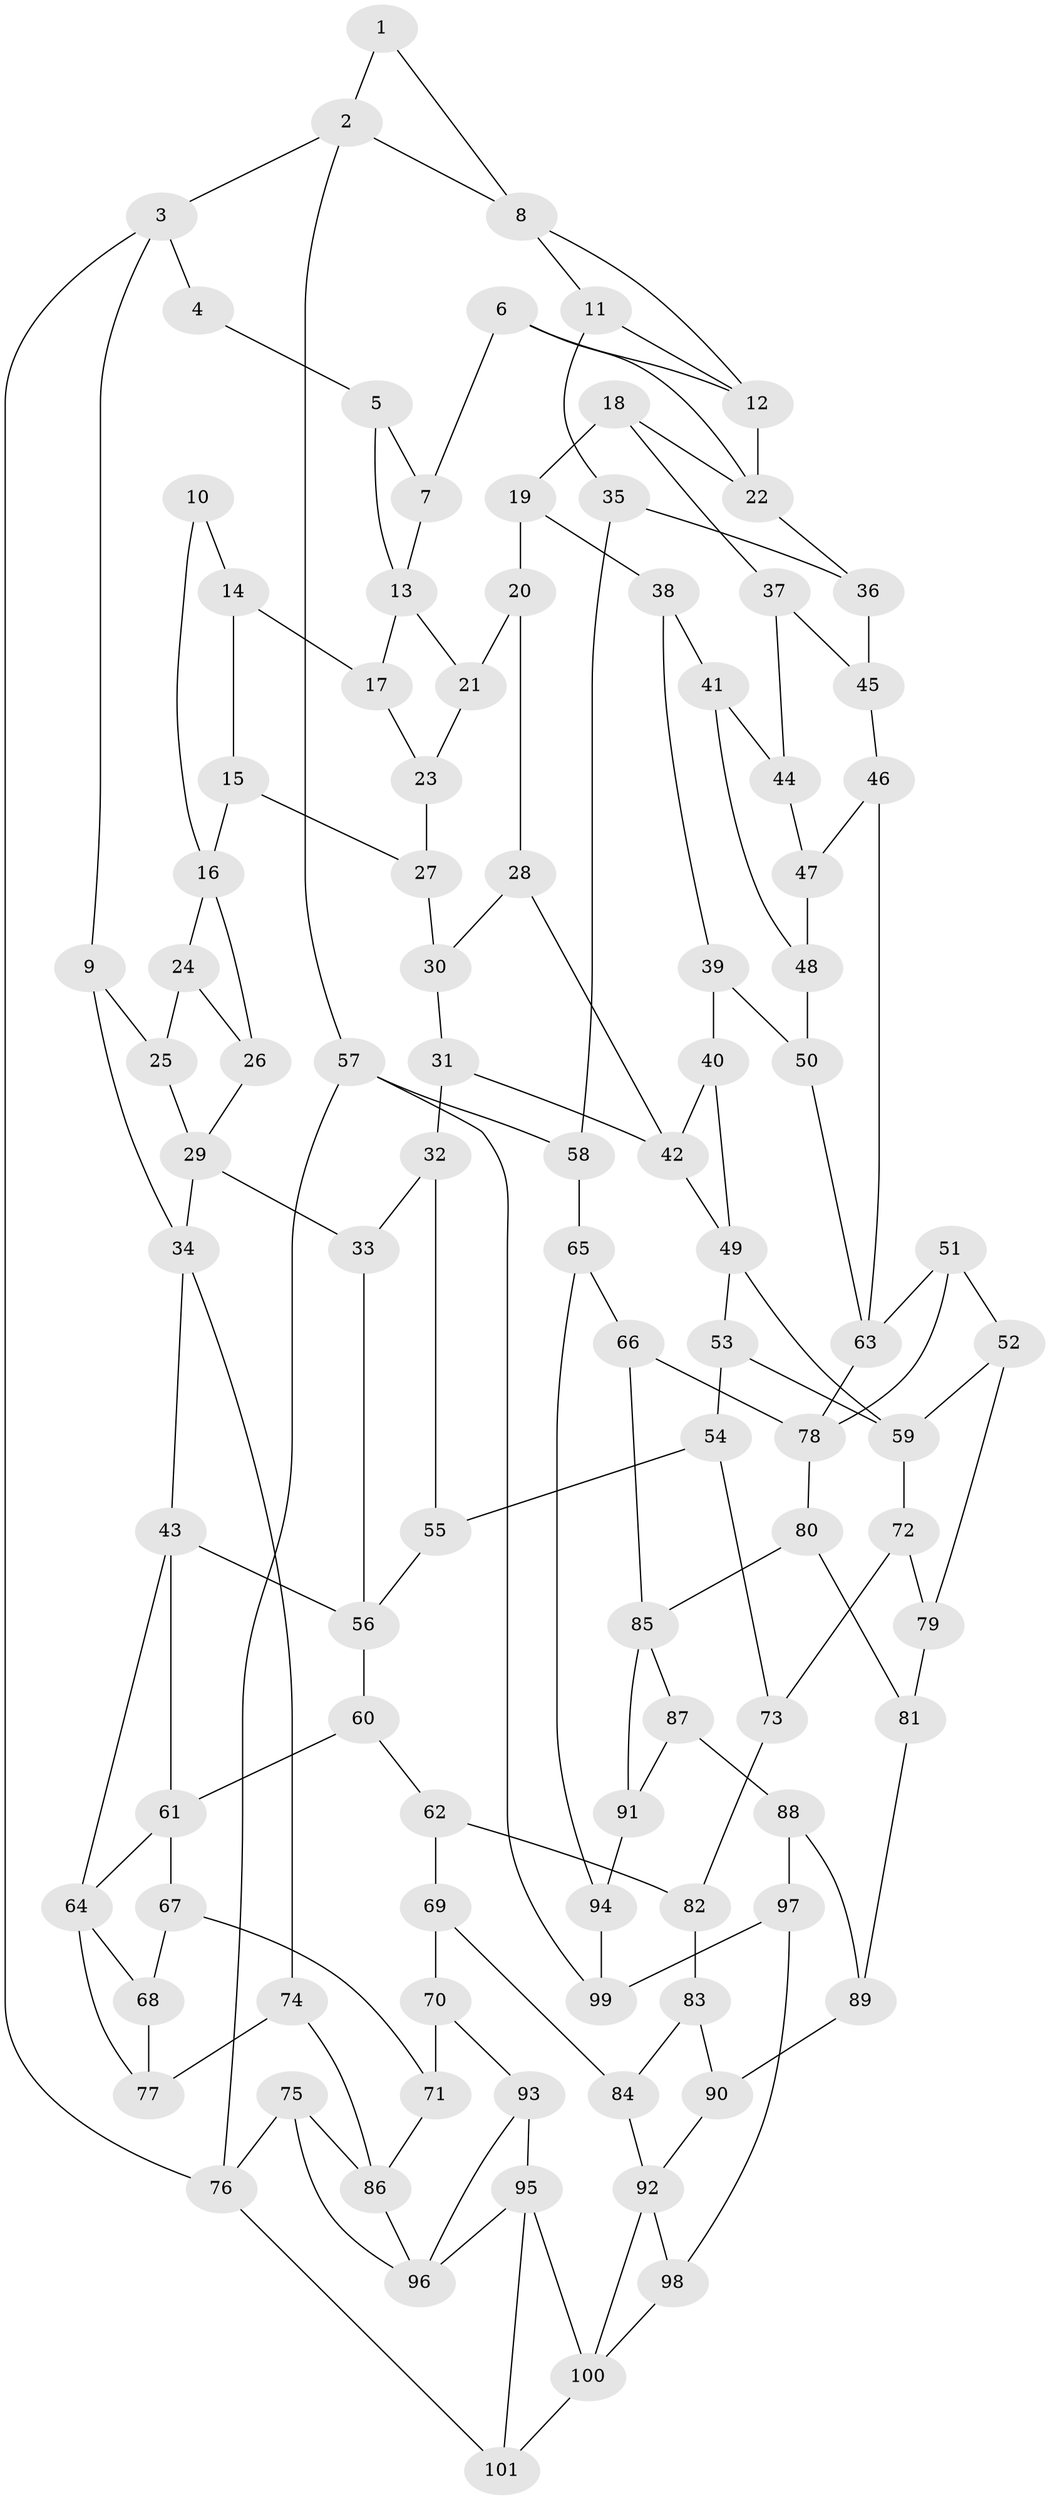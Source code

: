 // original degree distribution, {3: 0.020833333333333332, 6: 0.25, 5: 0.4791666666666667, 4: 0.25}
// Generated by graph-tools (version 1.1) at 2025/38/03/04/25 23:38:28]
// undirected, 101 vertices, 163 edges
graph export_dot {
  node [color=gray90,style=filled];
  1;
  2;
  3;
  4;
  5;
  6;
  7;
  8;
  9;
  10;
  11;
  12;
  13;
  14;
  15;
  16;
  17;
  18;
  19;
  20;
  21;
  22;
  23;
  24;
  25;
  26;
  27;
  28;
  29;
  30;
  31;
  32;
  33;
  34;
  35;
  36;
  37;
  38;
  39;
  40;
  41;
  42;
  43;
  44;
  45;
  46;
  47;
  48;
  49;
  50;
  51;
  52;
  53;
  54;
  55;
  56;
  57;
  58;
  59;
  60;
  61;
  62;
  63;
  64;
  65;
  66;
  67;
  68;
  69;
  70;
  71;
  72;
  73;
  74;
  75;
  76;
  77;
  78;
  79;
  80;
  81;
  82;
  83;
  84;
  85;
  86;
  87;
  88;
  89;
  90;
  91;
  92;
  93;
  94;
  95;
  96;
  97;
  98;
  99;
  100;
  101;
  1 -- 2 [weight=1.0];
  1 -- 8 [weight=1.0];
  2 -- 3 [weight=1.0];
  2 -- 8 [weight=1.0];
  2 -- 57 [weight=1.0];
  3 -- 4 [weight=1.0];
  3 -- 9 [weight=1.0];
  3 -- 76 [weight=1.0];
  4 -- 5 [weight=1.0];
  5 -- 7 [weight=1.0];
  5 -- 13 [weight=1.0];
  6 -- 7 [weight=1.0];
  6 -- 12 [weight=1.0];
  6 -- 22 [weight=1.0];
  7 -- 13 [weight=1.0];
  8 -- 11 [weight=1.0];
  8 -- 12 [weight=1.0];
  9 -- 25 [weight=1.0];
  9 -- 34 [weight=1.0];
  10 -- 14 [weight=1.0];
  10 -- 16 [weight=1.0];
  11 -- 12 [weight=1.0];
  11 -- 35 [weight=1.0];
  12 -- 22 [weight=1.0];
  13 -- 17 [weight=1.0];
  13 -- 21 [weight=1.0];
  14 -- 15 [weight=1.0];
  14 -- 17 [weight=2.0];
  15 -- 16 [weight=1.0];
  15 -- 27 [weight=1.0];
  16 -- 24 [weight=1.0];
  16 -- 26 [weight=1.0];
  17 -- 23 [weight=1.0];
  18 -- 19 [weight=1.0];
  18 -- 22 [weight=1.0];
  18 -- 37 [weight=1.0];
  19 -- 20 [weight=1.0];
  19 -- 38 [weight=1.0];
  20 -- 21 [weight=1.0];
  20 -- 28 [weight=1.0];
  21 -- 23 [weight=1.0];
  22 -- 36 [weight=1.0];
  23 -- 27 [weight=1.0];
  24 -- 25 [weight=2.0];
  24 -- 26 [weight=1.0];
  25 -- 29 [weight=1.0];
  26 -- 29 [weight=1.0];
  27 -- 30 [weight=2.0];
  28 -- 30 [weight=1.0];
  28 -- 42 [weight=1.0];
  29 -- 33 [weight=1.0];
  29 -- 34 [weight=1.0];
  30 -- 31 [weight=1.0];
  31 -- 32 [weight=1.0];
  31 -- 42 [weight=1.0];
  32 -- 33 [weight=1.0];
  32 -- 55 [weight=1.0];
  33 -- 56 [weight=1.0];
  34 -- 43 [weight=1.0];
  34 -- 74 [weight=1.0];
  35 -- 36 [weight=1.0];
  35 -- 58 [weight=1.0];
  36 -- 45 [weight=2.0];
  37 -- 44 [weight=2.0];
  37 -- 45 [weight=1.0];
  38 -- 39 [weight=1.0];
  38 -- 41 [weight=1.0];
  39 -- 40 [weight=1.0];
  39 -- 50 [weight=1.0];
  40 -- 42 [weight=1.0];
  40 -- 49 [weight=1.0];
  41 -- 44 [weight=1.0];
  41 -- 48 [weight=1.0];
  42 -- 49 [weight=1.0];
  43 -- 56 [weight=1.0];
  43 -- 61 [weight=1.0];
  43 -- 64 [weight=1.0];
  44 -- 47 [weight=1.0];
  45 -- 46 [weight=1.0];
  46 -- 47 [weight=1.0];
  46 -- 63 [weight=1.0];
  47 -- 48 [weight=1.0];
  48 -- 50 [weight=2.0];
  49 -- 53 [weight=1.0];
  49 -- 59 [weight=1.0];
  50 -- 63 [weight=1.0];
  51 -- 52 [weight=1.0];
  51 -- 63 [weight=1.0];
  51 -- 78 [weight=1.0];
  52 -- 59 [weight=1.0];
  52 -- 79 [weight=1.0];
  53 -- 54 [weight=1.0];
  53 -- 59 [weight=1.0];
  54 -- 55 [weight=1.0];
  54 -- 73 [weight=1.0];
  55 -- 56 [weight=1.0];
  56 -- 60 [weight=1.0];
  57 -- 58 [weight=1.0];
  57 -- 76 [weight=1.0];
  57 -- 99 [weight=1.0];
  58 -- 65 [weight=1.0];
  59 -- 72 [weight=1.0];
  60 -- 61 [weight=1.0];
  60 -- 62 [weight=1.0];
  61 -- 64 [weight=1.0];
  61 -- 67 [weight=1.0];
  62 -- 69 [weight=1.0];
  62 -- 82 [weight=1.0];
  63 -- 78 [weight=1.0];
  64 -- 68 [weight=1.0];
  64 -- 77 [weight=1.0];
  65 -- 66 [weight=1.0];
  65 -- 94 [weight=1.0];
  66 -- 78 [weight=1.0];
  66 -- 85 [weight=1.0];
  67 -- 68 [weight=1.0];
  67 -- 71 [weight=1.0];
  68 -- 77 [weight=1.0];
  69 -- 70 [weight=1.0];
  69 -- 84 [weight=1.0];
  70 -- 71 [weight=1.0];
  70 -- 93 [weight=1.0];
  71 -- 86 [weight=1.0];
  72 -- 73 [weight=1.0];
  72 -- 79 [weight=1.0];
  73 -- 82 [weight=2.0];
  74 -- 77 [weight=2.0];
  74 -- 86 [weight=1.0];
  75 -- 76 [weight=1.0];
  75 -- 86 [weight=1.0];
  75 -- 96 [weight=1.0];
  76 -- 101 [weight=1.0];
  78 -- 80 [weight=1.0];
  79 -- 81 [weight=1.0];
  80 -- 81 [weight=1.0];
  80 -- 85 [weight=1.0];
  81 -- 89 [weight=1.0];
  82 -- 83 [weight=1.0];
  83 -- 84 [weight=1.0];
  83 -- 90 [weight=1.0];
  84 -- 92 [weight=1.0];
  85 -- 87 [weight=1.0];
  85 -- 91 [weight=1.0];
  86 -- 96 [weight=1.0];
  87 -- 88 [weight=1.0];
  87 -- 91 [weight=1.0];
  88 -- 89 [weight=1.0];
  88 -- 97 [weight=1.0];
  89 -- 90 [weight=2.0];
  90 -- 92 [weight=1.0];
  91 -- 94 [weight=2.0];
  92 -- 98 [weight=1.0];
  92 -- 100 [weight=1.0];
  93 -- 95 [weight=1.0];
  93 -- 96 [weight=1.0];
  94 -- 99 [weight=1.0];
  95 -- 96 [weight=1.0];
  95 -- 100 [weight=1.0];
  95 -- 101 [weight=1.0];
  97 -- 98 [weight=1.0];
  97 -- 99 [weight=1.0];
  98 -- 100 [weight=1.0];
  100 -- 101 [weight=1.0];
}
